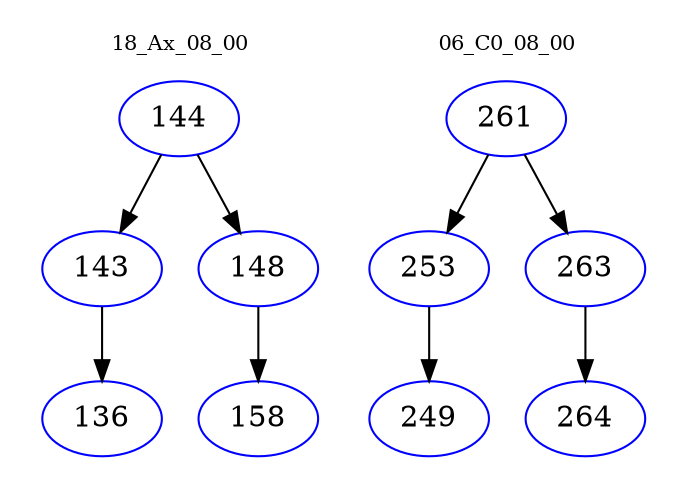 digraph{
subgraph cluster_0 {
color = white
label = "18_Ax_08_00";
fontsize=10;
T0_144 [label="144", color="blue"]
T0_144 -> T0_143 [color="black"]
T0_143 [label="143", color="blue"]
T0_143 -> T0_136 [color="black"]
T0_136 [label="136", color="blue"]
T0_144 -> T0_148 [color="black"]
T0_148 [label="148", color="blue"]
T0_148 -> T0_158 [color="black"]
T0_158 [label="158", color="blue"]
}
subgraph cluster_1 {
color = white
label = "06_C0_08_00";
fontsize=10;
T1_261 [label="261", color="blue"]
T1_261 -> T1_253 [color="black"]
T1_253 [label="253", color="blue"]
T1_253 -> T1_249 [color="black"]
T1_249 [label="249", color="blue"]
T1_261 -> T1_263 [color="black"]
T1_263 [label="263", color="blue"]
T1_263 -> T1_264 [color="black"]
T1_264 [label="264", color="blue"]
}
}
